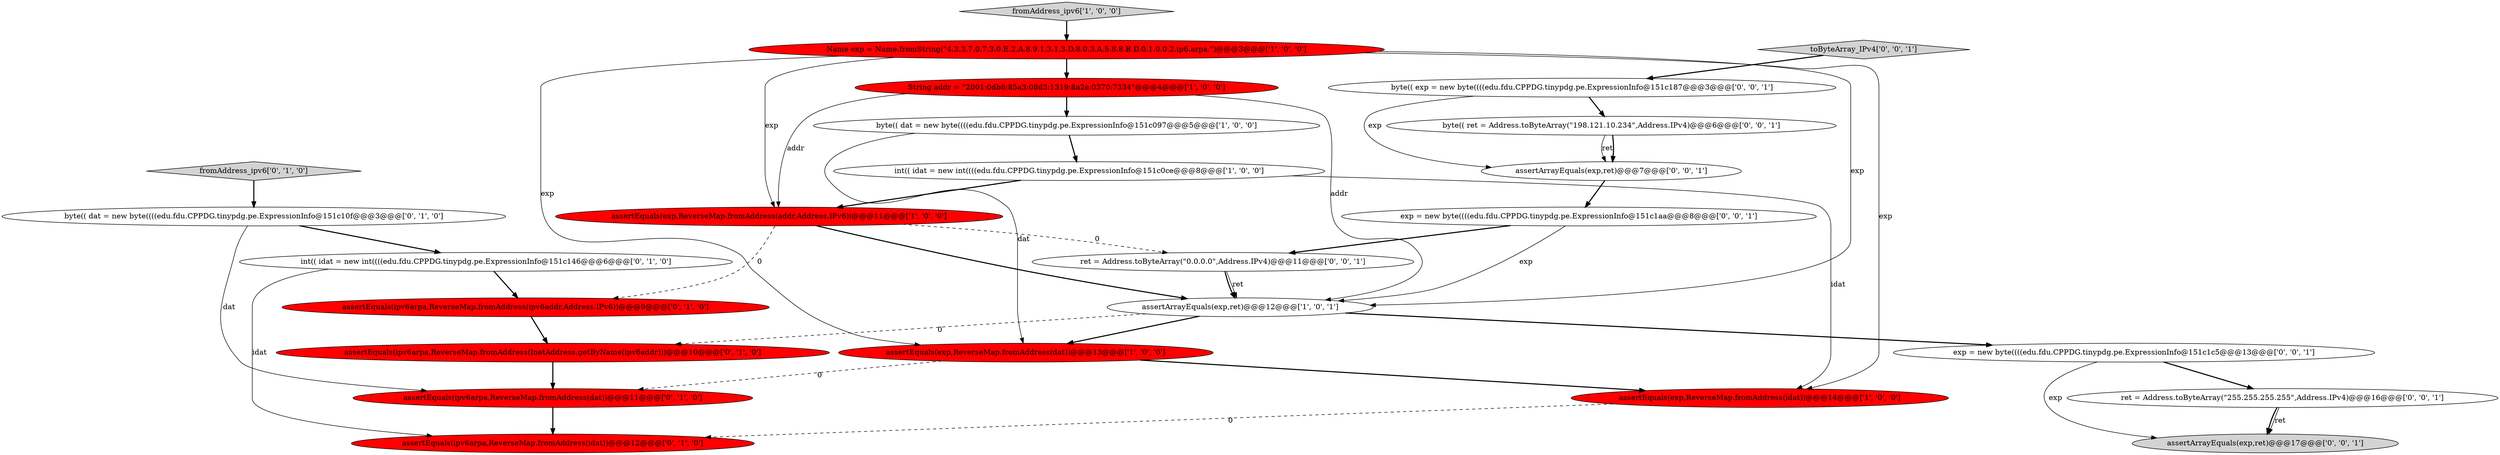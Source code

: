 digraph {
2 [style = filled, label = "int(( idat = new int((((edu.fdu.CPPDG.tinypdg.pe.ExpressionInfo@151c0ce@@@8@@@['1', '0', '0']", fillcolor = white, shape = ellipse image = "AAA0AAABBB1BBB"];
0 [style = filled, label = "assertArrayEquals(exp,ret)@@@12@@@['1', '0', '1']", fillcolor = white, shape = ellipse image = "AAA0AAABBB1BBB"];
21 [style = filled, label = "ret = Address.toByteArray(\"255.255.255.255\",Address.IPv4)@@@16@@@['0', '0', '1']", fillcolor = white, shape = ellipse image = "AAA0AAABBB3BBB"];
22 [style = filled, label = "toByteArray_IPv4['0', '0', '1']", fillcolor = lightgray, shape = diamond image = "AAA0AAABBB3BBB"];
1 [style = filled, label = "fromAddress_ipv6['1', '0', '0']", fillcolor = lightgray, shape = diamond image = "AAA0AAABBB1BBB"];
24 [style = filled, label = "byte(( ret = Address.toByteArray(\"198.121.10.234\",Address.IPv4)@@@6@@@['0', '0', '1']", fillcolor = white, shape = ellipse image = "AAA0AAABBB3BBB"];
13 [style = filled, label = "fromAddress_ipv6['0', '1', '0']", fillcolor = lightgray, shape = diamond image = "AAA0AAABBB2BBB"];
15 [style = filled, label = "assertEquals(ipv6arpa,ReverseMap.fromAddress(ipv6addr,Address.IPv6))@@@9@@@['0', '1', '0']", fillcolor = red, shape = ellipse image = "AAA1AAABBB2BBB"];
12 [style = filled, label = "assertEquals(ipv6arpa,ReverseMap.fromAddress(InetAddress.getByName(ipv6addr)))@@@10@@@['0', '1', '0']", fillcolor = red, shape = ellipse image = "AAA1AAABBB2BBB"];
18 [style = filled, label = "assertArrayEquals(exp,ret)@@@17@@@['0', '0', '1']", fillcolor = lightgray, shape = ellipse image = "AAA0AAABBB3BBB"];
9 [style = filled, label = "int(( idat = new int((((edu.fdu.CPPDG.tinypdg.pe.ExpressionInfo@151c146@@@6@@@['0', '1', '0']", fillcolor = white, shape = ellipse image = "AAA0AAABBB2BBB"];
23 [style = filled, label = "byte(( exp = new byte((((edu.fdu.CPPDG.tinypdg.pe.ExpressionInfo@151c187@@@3@@@['0', '0', '1']", fillcolor = white, shape = ellipse image = "AAA0AAABBB3BBB"];
17 [style = filled, label = "exp = new byte((((edu.fdu.CPPDG.tinypdg.pe.ExpressionInfo@151c1aa@@@8@@@['0', '0', '1']", fillcolor = white, shape = ellipse image = "AAA0AAABBB3BBB"];
7 [style = filled, label = "String addr = \"2001:0db8:85a3:08d3:1319:8a2e:0370:7334\"@@@4@@@['1', '0', '0']", fillcolor = red, shape = ellipse image = "AAA1AAABBB1BBB"];
20 [style = filled, label = "ret = Address.toByteArray(\"0.0.0.0\",Address.IPv4)@@@11@@@['0', '0', '1']", fillcolor = white, shape = ellipse image = "AAA0AAABBB3BBB"];
4 [style = filled, label = "assertEquals(exp,ReverseMap.fromAddress(dat))@@@13@@@['1', '0', '0']", fillcolor = red, shape = ellipse image = "AAA1AAABBB1BBB"];
16 [style = filled, label = "assertArrayEquals(exp,ret)@@@7@@@['0', '0', '1']", fillcolor = white, shape = ellipse image = "AAA0AAABBB3BBB"];
6 [style = filled, label = "assertEquals(exp,ReverseMap.fromAddress(idat))@@@14@@@['1', '0', '0']", fillcolor = red, shape = ellipse image = "AAA1AAABBB1BBB"];
19 [style = filled, label = "exp = new byte((((edu.fdu.CPPDG.tinypdg.pe.ExpressionInfo@151c1c5@@@13@@@['0', '0', '1']", fillcolor = white, shape = ellipse image = "AAA0AAABBB3BBB"];
8 [style = filled, label = "assertEquals(exp,ReverseMap.fromAddress(addr,Address.IPv6))@@@11@@@['1', '0', '0']", fillcolor = red, shape = ellipse image = "AAA1AAABBB1BBB"];
5 [style = filled, label = "byte(( dat = new byte((((edu.fdu.CPPDG.tinypdg.pe.ExpressionInfo@151c097@@@5@@@['1', '0', '0']", fillcolor = white, shape = ellipse image = "AAA0AAABBB1BBB"];
3 [style = filled, label = "Name exp = Name.fromString(\"4.3.3.7.0.7.3.0.E.2.A.8.9.1.3.1.3.D.8.0.3.A.5.8.8.B.D.0.1.0.0.2.ip6.arpa.\")@@@3@@@['1', '0', '0']", fillcolor = red, shape = ellipse image = "AAA1AAABBB1BBB"];
11 [style = filled, label = "assertEquals(ipv6arpa,ReverseMap.fromAddress(idat))@@@12@@@['0', '1', '0']", fillcolor = red, shape = ellipse image = "AAA1AAABBB2BBB"];
10 [style = filled, label = "byte(( dat = new byte((((edu.fdu.CPPDG.tinypdg.pe.ExpressionInfo@151c10f@@@3@@@['0', '1', '0']", fillcolor = white, shape = ellipse image = "AAA0AAABBB2BBB"];
14 [style = filled, label = "assertEquals(ipv6arpa,ReverseMap.fromAddress(dat))@@@11@@@['0', '1', '0']", fillcolor = red, shape = ellipse image = "AAA1AAABBB2BBB"];
13->10 [style = bold, label=""];
3->8 [style = solid, label="exp"];
5->4 [style = solid, label="dat"];
4->6 [style = bold, label=""];
0->19 [style = bold, label=""];
23->16 [style = solid, label="exp"];
8->15 [style = dashed, label="0"];
20->0 [style = bold, label=""];
6->11 [style = dashed, label="0"];
8->20 [style = dashed, label="0"];
1->3 [style = bold, label=""];
3->0 [style = solid, label="exp"];
16->17 [style = bold, label=""];
10->14 [style = solid, label="dat"];
17->0 [style = solid, label="exp"];
21->18 [style = solid, label="ret"];
0->12 [style = dashed, label="0"];
22->23 [style = bold, label=""];
7->8 [style = solid, label="addr"];
21->18 [style = bold, label=""];
24->16 [style = solid, label="ret"];
8->0 [style = bold, label=""];
24->16 [style = bold, label=""];
9->11 [style = solid, label="idat"];
5->2 [style = bold, label=""];
7->5 [style = bold, label=""];
23->24 [style = bold, label=""];
3->7 [style = bold, label=""];
0->4 [style = bold, label=""];
9->15 [style = bold, label=""];
3->4 [style = solid, label="exp"];
12->14 [style = bold, label=""];
2->6 [style = solid, label="idat"];
4->14 [style = dashed, label="0"];
10->9 [style = bold, label=""];
15->12 [style = bold, label=""];
7->0 [style = solid, label="addr"];
19->18 [style = solid, label="exp"];
20->0 [style = solid, label="ret"];
14->11 [style = bold, label=""];
3->6 [style = solid, label="exp"];
2->8 [style = bold, label=""];
17->20 [style = bold, label=""];
19->21 [style = bold, label=""];
}
